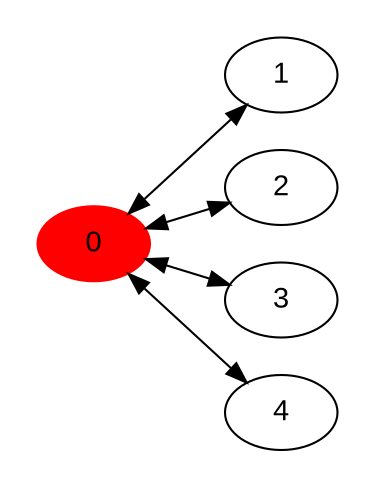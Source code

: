 strict digraph 1 {graph[fontname="Arial";rankdir="LR";pad="0.25"]
node[fontname="Arial" target="_parent"]
edge[fontname="Arial"]
concentrate=true
0 [style=filled,color=red]

0->1
0->2
0->3
0->4
1->0
2->0
3->0
4->0

}
